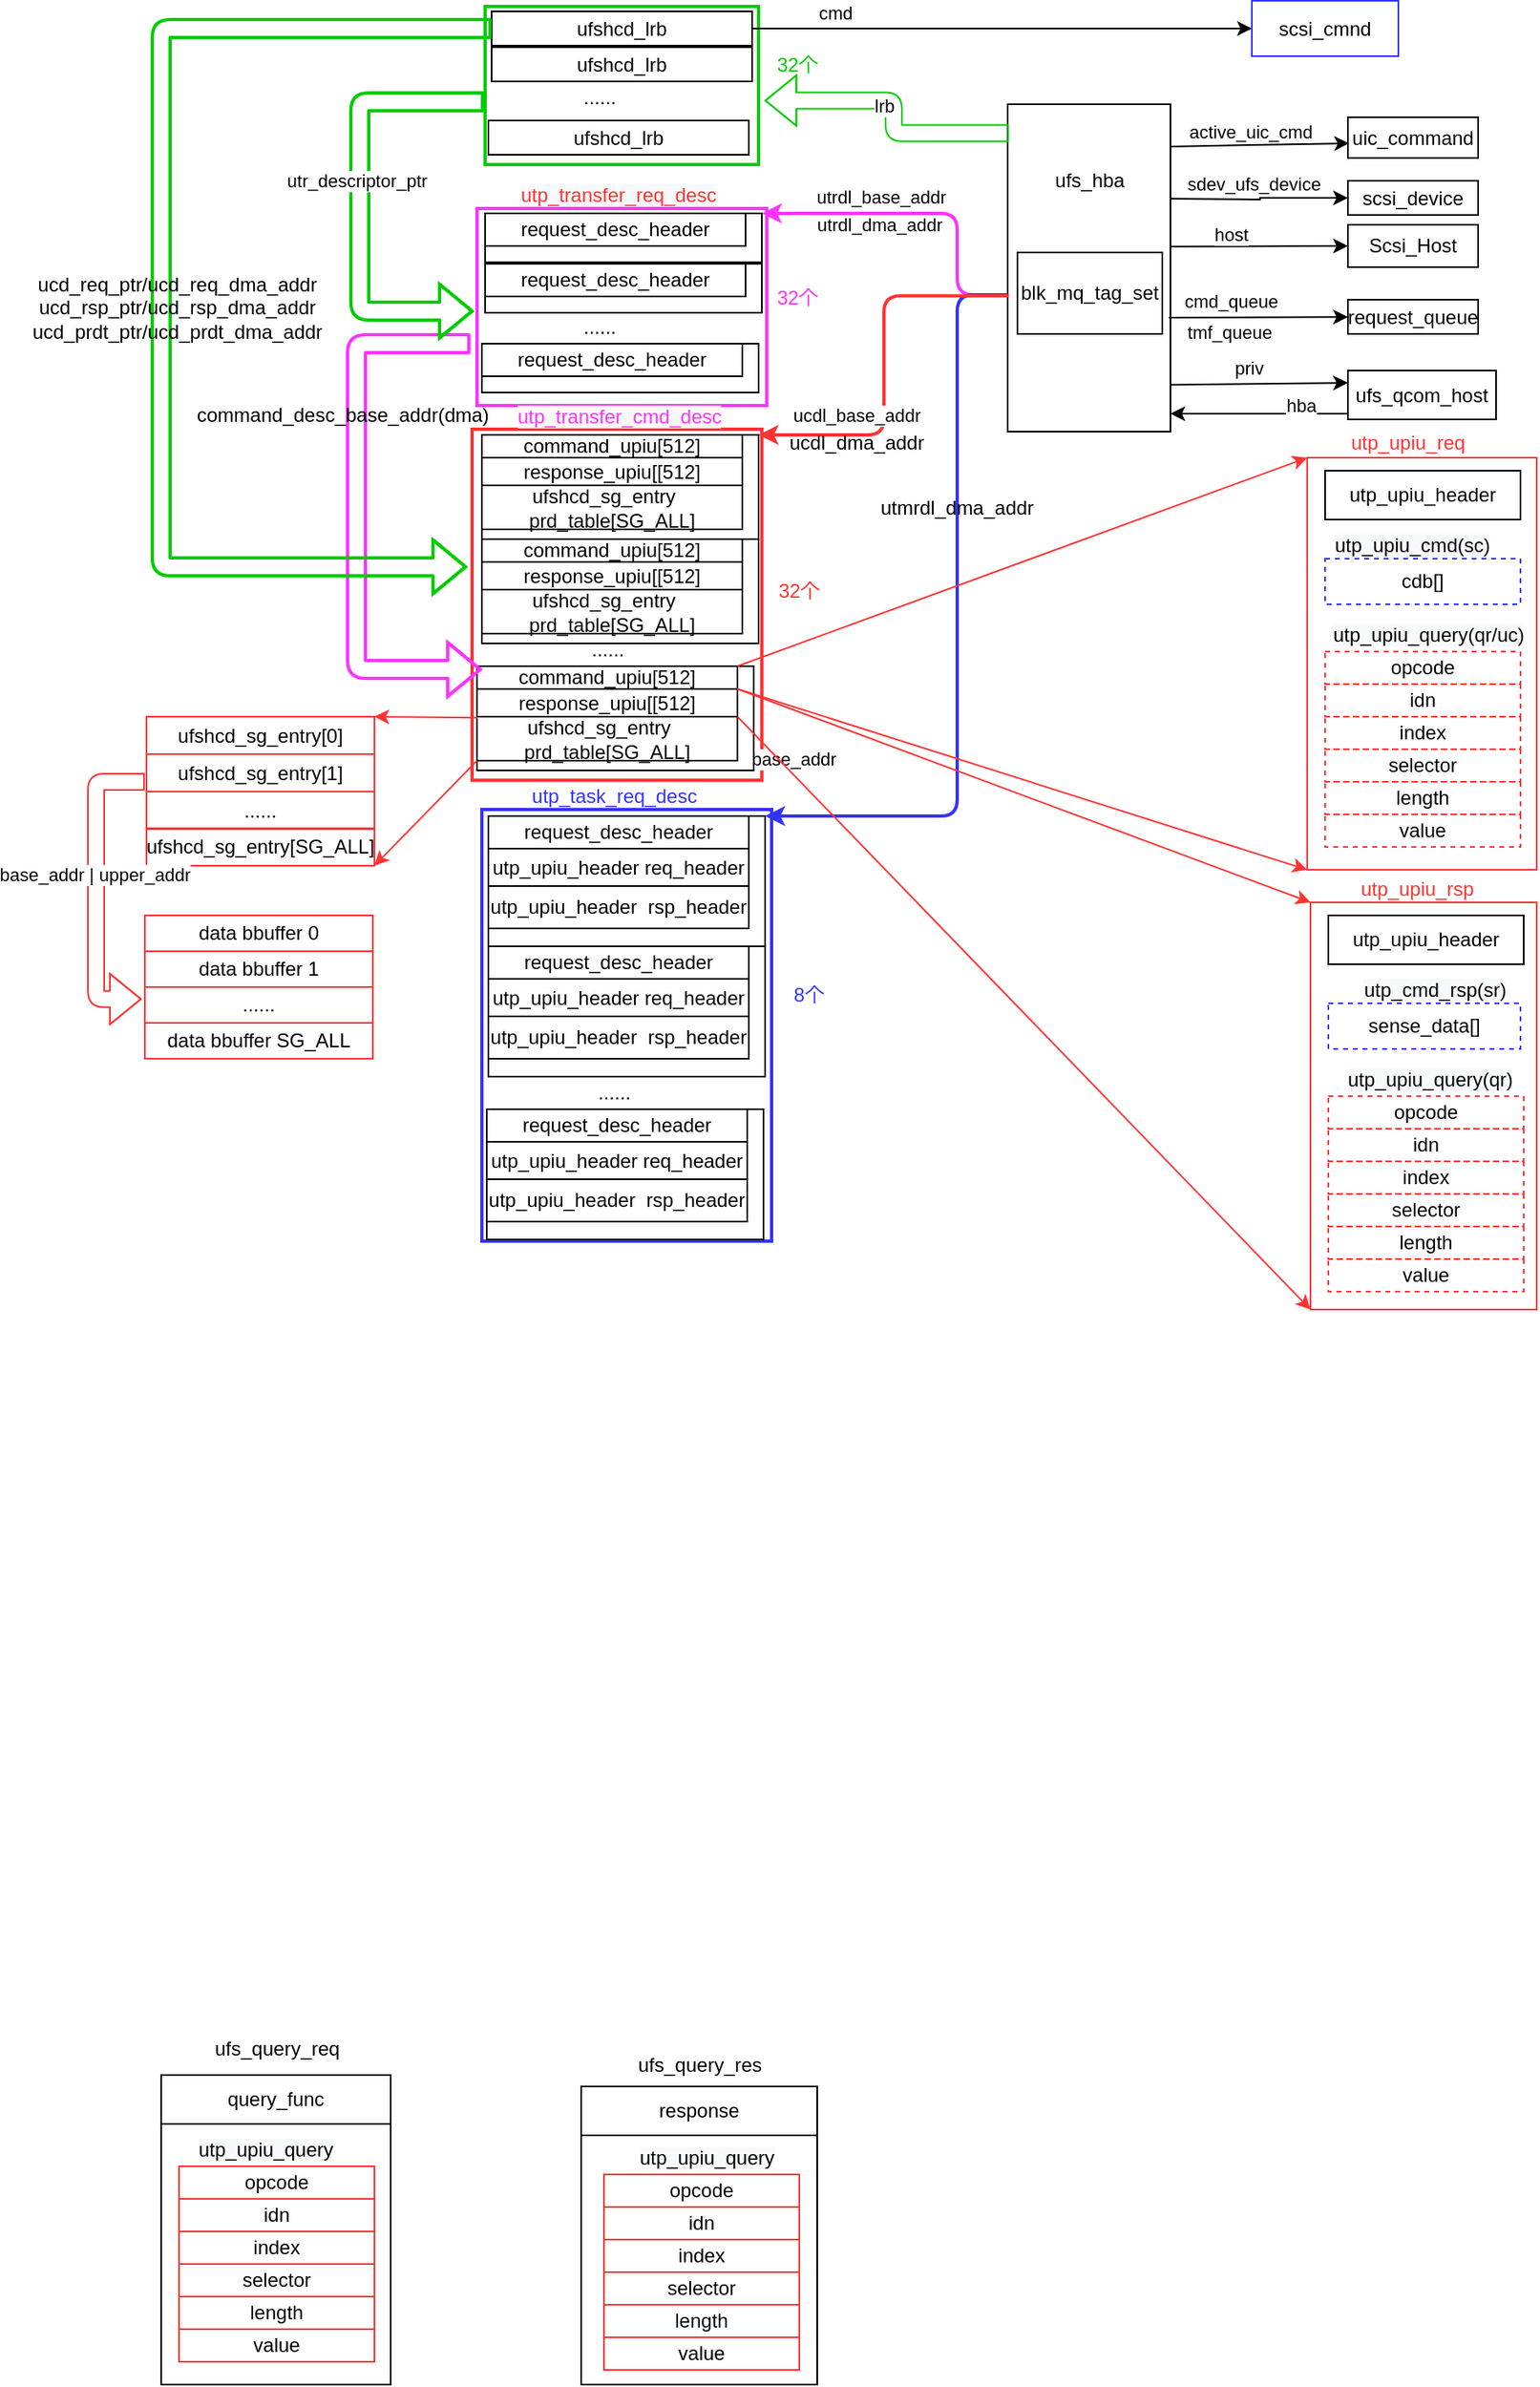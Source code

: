 <mxfile version="14.6.13" type="github">
  <diagram id="3GuXjz2IXrO3tX7AWPHp" name="Page-1">
    <mxGraphModel dx="981" dy="1695" grid="1" gridSize="10" guides="1" tooltips="1" connect="1" arrows="1" fold="1" page="1" pageScale="1" pageWidth="827" pageHeight="1169" math="0" shadow="0">
      <root>
        <mxCell id="0" />
        <mxCell id="1" parent="0" />
        <mxCell id="lNNQF_8TXbGnCq8DfVAC-144" value="" style="rounded=0;whiteSpace=wrap;html=1;strokeWidth=1;fillColor=none;strokeColor=#FF3333;" vertex="1" parent="1">
          <mxGeometry x="994" y="-363" width="141" height="253" as="geometry" />
        </mxCell>
        <mxCell id="lNNQF_8TXbGnCq8DfVAC-138" value="utp_upiu_header" style="rounded=0;whiteSpace=wrap;html=1;strokeWidth=1;fillColor=none;" vertex="1" parent="1">
          <mxGeometry x="1005" y="-355" width="120" height="30" as="geometry" />
        </mxCell>
        <mxCell id="lNNQF_8TXbGnCq8DfVAC-128" value="" style="rounded=0;whiteSpace=wrap;html=1;strokeWidth=2;strokeColor=#00CC00;" vertex="1" parent="1">
          <mxGeometry x="489" y="-640" width="168" height="97" as="geometry" />
        </mxCell>
        <mxCell id="lNNQF_8TXbGnCq8DfVAC-114" value="" style="rounded=0;whiteSpace=wrap;html=1;strokeColor=#3333FF;strokeWidth=2;" vertex="1" parent="1">
          <mxGeometry x="487" y="-147" width="178" height="265" as="geometry" />
        </mxCell>
        <mxCell id="lNNQF_8TXbGnCq8DfVAC-103" value="" style="rounded=0;whiteSpace=wrap;html=1;strokeWidth=2;strokeColor=#FF3333;" vertex="1" parent="1">
          <mxGeometry x="481" y="-380.5" width="178" height="215.5" as="geometry" />
        </mxCell>
        <mxCell id="lNNQF_8TXbGnCq8DfVAC-102" value="" style="rounded=0;whiteSpace=wrap;html=1;strokeWidth=2;strokeColor=#FF33FF;" vertex="1" parent="1">
          <mxGeometry x="484" y="-516" width="178" height="121" as="geometry" />
        </mxCell>
        <mxCell id="lNNQF_8TXbGnCq8DfVAC-21" style="edgeStyle=orthogonalEdgeStyle;rounded=0;orthogonalLoop=1;jettySize=auto;html=1;entryX=0;entryY=0.5;entryDx=0;entryDy=0;" edge="1" parent="1" target="lNNQF_8TXbGnCq8DfVAC-20">
          <mxGeometry relative="1" as="geometry">
            <mxPoint x="910" y="-522" as="sourcePoint" />
          </mxGeometry>
        </mxCell>
        <mxCell id="lNNQF_8TXbGnCq8DfVAC-22" value="sdev_ufs_device" style="edgeLabel;html=1;align=center;verticalAlign=middle;resizable=0;points=[];" vertex="1" connectable="0" parent="lNNQF_8TXbGnCq8DfVAC-21">
          <mxGeometry x="-0.743" y="-2" relative="1" as="geometry">
            <mxPoint x="37" y="-11" as="offset" />
          </mxGeometry>
        </mxCell>
        <mxCell id="lNNQF_8TXbGnCq8DfVAC-1" value="" style="rounded=0;whiteSpace=wrap;html=1;" vertex="1" parent="1">
          <mxGeometry x="810" y="-580" width="100" height="201" as="geometry" />
        </mxCell>
        <mxCell id="lNNQF_8TXbGnCq8DfVAC-2" value="" style="rounded=0;whiteSpace=wrap;html=1;" vertex="1" parent="1">
          <mxGeometry x="489" y="-513" width="170" height="30" as="geometry" />
        </mxCell>
        <mxCell id="lNNQF_8TXbGnCq8DfVAC-3" value="" style="rounded=0;whiteSpace=wrap;html=1;" vertex="1" parent="1">
          <mxGeometry x="487" y="-377" width="170" height="64" as="geometry" />
        </mxCell>
        <mxCell id="lNNQF_8TXbGnCq8DfVAC-4" value="" style="rounded=0;whiteSpace=wrap;html=1;" vertex="1" parent="1">
          <mxGeometry x="491" y="-143" width="170" height="80" as="geometry" />
        </mxCell>
        <mxCell id="lNNQF_8TXbGnCq8DfVAC-5" value="" style="edgeStyle=elbowEdgeStyle;elbow=horizontal;endArrow=classic;html=1;exitX=0;exitY=0.5;exitDx=0;exitDy=0;entryX=1;entryY=0;entryDx=0;entryDy=0;strokeWidth=2;strokeColor=#FF33FF;" edge="1" parent="1" target="lNNQF_8TXbGnCq8DfVAC-2">
          <mxGeometry width="50" height="50" relative="1" as="geometry">
            <mxPoint x="810" y="-463" as="sourcePoint" />
            <mxPoint x="709" y="-518" as="targetPoint" />
            <Array as="points">
              <mxPoint x="779" y="-493" />
            </Array>
          </mxGeometry>
        </mxCell>
        <mxCell id="lNNQF_8TXbGnCq8DfVAC-12" value="utrdl_base_addr" style="edgeLabel;html=1;align=center;verticalAlign=middle;resizable=0;points=[];" vertex="1" connectable="0" parent="lNNQF_8TXbGnCq8DfVAC-5">
          <mxGeometry x="0.342" y="2" relative="1" as="geometry">
            <mxPoint x="7" y="-12" as="offset" />
          </mxGeometry>
        </mxCell>
        <mxCell id="lNNQF_8TXbGnCq8DfVAC-68" value="utrdl_dma_addr" style="edgeLabel;html=1;align=center;verticalAlign=middle;resizable=0;points=[];" vertex="1" connectable="0" parent="lNNQF_8TXbGnCq8DfVAC-5">
          <mxGeometry x="0.327" relative="1" as="geometry">
            <mxPoint x="4" y="7" as="offset" />
          </mxGeometry>
        </mxCell>
        <mxCell id="lNNQF_8TXbGnCq8DfVAC-9" value="" style="edgeStyle=elbowEdgeStyle;elbow=horizontal;endArrow=classic;html=1;exitX=0;exitY=0.5;exitDx=0;exitDy=0;entryX=1;entryY=0;entryDx=0;entryDy=0;strokeColor=#3333FF;strokeWidth=2;" edge="1" parent="1" target="lNNQF_8TXbGnCq8DfVAC-4">
          <mxGeometry width="50" height="50" relative="1" as="geometry">
            <mxPoint x="810" y="-463" as="sourcePoint" />
            <mxPoint x="919" y="-373" as="targetPoint" />
            <Array as="points">
              <mxPoint x="779" y="-453" />
            </Array>
          </mxGeometry>
        </mxCell>
        <mxCell id="lNNQF_8TXbGnCq8DfVAC-13" value="utmrdl_base_addr" style="edgeLabel;html=1;align=center;verticalAlign=middle;resizable=0;points=[];" vertex="1" connectable="0" parent="lNNQF_8TXbGnCq8DfVAC-9">
          <mxGeometry x="0.452" y="-3" relative="1" as="geometry">
            <mxPoint x="-116" y="-25" as="offset" />
          </mxGeometry>
        </mxCell>
        <mxCell id="lNNQF_8TXbGnCq8DfVAC-10" value="" style="edgeStyle=elbowEdgeStyle;elbow=horizontal;endArrow=classic;html=1;entryX=1;entryY=0;entryDx=0;entryDy=0;exitX=0.008;exitY=0.585;exitDx=0;exitDy=0;exitPerimeter=0;strokeWidth=2;strokeColor=#FF3333;" edge="1" parent="1" source="lNNQF_8TXbGnCq8DfVAC-1" target="lNNQF_8TXbGnCq8DfVAC-3">
          <mxGeometry width="50" height="50" relative="1" as="geometry">
            <mxPoint x="789" y="-463" as="sourcePoint" />
            <mxPoint x="819" y="-243" as="targetPoint" />
            <Array as="points" />
          </mxGeometry>
        </mxCell>
        <mxCell id="lNNQF_8TXbGnCq8DfVAC-11" value="ucdl_base_addr" style="edgeLabel;html=1;align=center;verticalAlign=middle;resizable=0;points=[];" vertex="1" connectable="0" parent="lNNQF_8TXbGnCq8DfVAC-10">
          <mxGeometry x="0.275" y="1" relative="1" as="geometry">
            <mxPoint x="-18" y="-3" as="offset" />
          </mxGeometry>
        </mxCell>
        <mxCell id="lNNQF_8TXbGnCq8DfVAC-14" value="Scsi_Host" style="rounded=0;whiteSpace=wrap;html=1;" vertex="1" parent="1">
          <mxGeometry x="1019" y="-506" width="80" height="26" as="geometry" />
        </mxCell>
        <mxCell id="lNNQF_8TXbGnCq8DfVAC-15" value="" style="endArrow=classic;html=1;entryX=0;entryY=0.5;entryDx=0;entryDy=0;exitX=1.002;exitY=0.435;exitDx=0;exitDy=0;exitPerimeter=0;" edge="1" parent="1" source="lNNQF_8TXbGnCq8DfVAC-1" target="lNNQF_8TXbGnCq8DfVAC-14">
          <mxGeometry width="50" height="50" relative="1" as="geometry">
            <mxPoint x="913" y="-493" as="sourcePoint" />
            <mxPoint x="979" y="-401" as="targetPoint" />
          </mxGeometry>
        </mxCell>
        <mxCell id="lNNQF_8TXbGnCq8DfVAC-16" value="host" style="edgeLabel;html=1;align=center;verticalAlign=middle;resizable=0;points=[];" vertex="1" connectable="0" parent="lNNQF_8TXbGnCq8DfVAC-15">
          <mxGeometry x="-0.536" y="2" relative="1" as="geometry">
            <mxPoint x="12" y="-6" as="offset" />
          </mxGeometry>
        </mxCell>
        <mxCell id="lNNQF_8TXbGnCq8DfVAC-17" value="request_queue" style="rounded=0;whiteSpace=wrap;html=1;" vertex="1" parent="1">
          <mxGeometry x="1019" y="-460" width="80" height="21" as="geometry" />
        </mxCell>
        <mxCell id="lNNQF_8TXbGnCq8DfVAC-18" value="" style="endArrow=classic;html=1;" edge="1" parent="1" target="lNNQF_8TXbGnCq8DfVAC-17">
          <mxGeometry width="50" height="50" relative="1" as="geometry">
            <mxPoint x="909" y="-449" as="sourcePoint" />
            <mxPoint x="999" y="-465" as="targetPoint" />
          </mxGeometry>
        </mxCell>
        <mxCell id="lNNQF_8TXbGnCq8DfVAC-19" value="cmd_queue" style="edgeLabel;html=1;align=center;verticalAlign=middle;resizable=0;points=[];" vertex="1" connectable="0" parent="lNNQF_8TXbGnCq8DfVAC-18">
          <mxGeometry x="-0.408" y="1" relative="1" as="geometry">
            <mxPoint x="5" y="-9" as="offset" />
          </mxGeometry>
        </mxCell>
        <mxCell id="lNNQF_8TXbGnCq8DfVAC-26" value="tmf_queue" style="edgeLabel;html=1;align=center;verticalAlign=middle;resizable=0;points=[];" vertex="1" connectable="0" parent="lNNQF_8TXbGnCq8DfVAC-18">
          <mxGeometry x="0.213" y="2" relative="1" as="geometry">
            <mxPoint x="-30" y="11" as="offset" />
          </mxGeometry>
        </mxCell>
        <mxCell id="lNNQF_8TXbGnCq8DfVAC-20" value="scsi_device" style="rounded=0;whiteSpace=wrap;html=1;" vertex="1" parent="1">
          <mxGeometry x="1019" y="-533" width="80" height="21" as="geometry" />
        </mxCell>
        <mxCell id="lNNQF_8TXbGnCq8DfVAC-23" value="ufshcd_lrb" style="rounded=0;whiteSpace=wrap;html=1;" vertex="1" parent="1">
          <mxGeometry x="491" y="-570" width="160" height="21" as="geometry" />
        </mxCell>
        <mxCell id="lNNQF_8TXbGnCq8DfVAC-27" value="ufs_hba" style="text;html=1;strokeColor=none;fillColor=none;align=center;verticalAlign=middle;whiteSpace=wrap;rounded=0;" vertex="1" parent="1">
          <mxGeometry x="830.5" y="-543" width="59" height="20" as="geometry" />
        </mxCell>
        <mxCell id="lNNQF_8TXbGnCq8DfVAC-28" value="blk_mq_tag_set" style="rounded=0;whiteSpace=wrap;html=1;" vertex="1" parent="1">
          <mxGeometry x="816" y="-489" width="89" height="50" as="geometry" />
        </mxCell>
        <mxCell id="lNNQF_8TXbGnCq8DfVAC-30" value="uic_command" style="rounded=0;whiteSpace=wrap;html=1;" vertex="1" parent="1">
          <mxGeometry x="1019" y="-572" width="80" height="25" as="geometry" />
        </mxCell>
        <mxCell id="lNNQF_8TXbGnCq8DfVAC-31" value="" style="endArrow=classic;html=1;entryX=0.009;entryY=0.638;entryDx=0;entryDy=0;entryPerimeter=0;exitX=0.997;exitY=0.114;exitDx=0;exitDy=0;exitPerimeter=0;" edge="1" parent="1" target="lNNQF_8TXbGnCq8DfVAC-30">
          <mxGeometry width="50" height="50" relative="1" as="geometry">
            <mxPoint x="909.7" y="-554.04" as="sourcePoint" />
            <mxPoint x="869" y="-352" as="targetPoint" />
          </mxGeometry>
        </mxCell>
        <mxCell id="lNNQF_8TXbGnCq8DfVAC-34" value="active_uic_cmd" style="edgeLabel;html=1;align=center;verticalAlign=middle;resizable=0;points=[];" vertex="1" connectable="0" parent="lNNQF_8TXbGnCq8DfVAC-31">
          <mxGeometry x="-0.591" relative="1" as="geometry">
            <mxPoint x="27" y="-9" as="offset" />
          </mxGeometry>
        </mxCell>
        <mxCell id="lNNQF_8TXbGnCq8DfVAC-52" value="ufs_qcom_host" style="rounded=0;whiteSpace=wrap;html=1;" vertex="1" parent="1">
          <mxGeometry x="1019" y="-416.5" width="91" height="30" as="geometry" />
        </mxCell>
        <mxCell id="lNNQF_8TXbGnCq8DfVAC-53" value="" style="endArrow=classic;html=1;exitX=1;exitY=0.857;exitDx=0;exitDy=0;exitPerimeter=0;entryX=0;entryY=0.25;entryDx=0;entryDy=0;" edge="1" parent="1" source="lNNQF_8TXbGnCq8DfVAC-1" target="lNNQF_8TXbGnCq8DfVAC-52">
          <mxGeometry width="50" height="50" relative="1" as="geometry">
            <mxPoint x="882" y="-379" as="sourcePoint" />
            <mxPoint x="781" y="-343" as="targetPoint" />
          </mxGeometry>
        </mxCell>
        <mxCell id="lNNQF_8TXbGnCq8DfVAC-54" value="priv" style="edgeLabel;html=1;align=center;verticalAlign=middle;resizable=0;points=[];" vertex="1" connectable="0" parent="lNNQF_8TXbGnCq8DfVAC-53">
          <mxGeometry x="-0.304" y="2" relative="1" as="geometry">
            <mxPoint x="10" y="-8" as="offset" />
          </mxGeometry>
        </mxCell>
        <mxCell id="lNNQF_8TXbGnCq8DfVAC-55" value="" style="endArrow=classic;html=1;entryX=1;entryY=1;entryDx=0;entryDy=0;" edge="1" parent="1">
          <mxGeometry width="50" height="50" relative="1" as="geometry">
            <mxPoint x="1019" y="-390" as="sourcePoint" />
            <mxPoint x="910" y="-390" as="targetPoint" />
          </mxGeometry>
        </mxCell>
        <mxCell id="lNNQF_8TXbGnCq8DfVAC-56" value="hba" style="edgeLabel;html=1;align=center;verticalAlign=middle;resizable=0;points=[];" vertex="1" connectable="0" parent="lNNQF_8TXbGnCq8DfVAC-55">
          <mxGeometry x="-0.636" relative="1" as="geometry">
            <mxPoint x="-9" y="-5" as="offset" />
          </mxGeometry>
        </mxCell>
        <mxCell id="lNNQF_8TXbGnCq8DfVAC-57" value="&lt;font color=&quot;#3333ff&quot;&gt;utp_task_req_desc&lt;/font&gt;" style="text;html=1;strokeColor=none;fillColor=none;align=center;verticalAlign=middle;whiteSpace=wrap;rounded=0;" vertex="1" parent="1">
          <mxGeometry x="526.5" y="-165" width="83" height="20" as="geometry" />
        </mxCell>
        <mxCell id="lNNQF_8TXbGnCq8DfVAC-58" value="&lt;span style=&quot;font-family: &amp;#34;helvetica&amp;#34; ; font-size: 12px ; font-style: normal ; font-weight: 400 ; letter-spacing: normal ; text-align: center ; text-indent: 0px ; text-transform: none ; word-spacing: 0px ; background-color: rgb(248 , 249 , 250) ; display: inline ; float: none&quot;&gt;&lt;font color=&quot;#ff33ff&quot;&gt;utp_transfer_cmd_desc&lt;/font&gt;&lt;/span&gt;" style="text;whiteSpace=wrap;html=1;" vertex="1" parent="1">
          <mxGeometry x="507" y="-402" width="130" height="20" as="geometry" />
        </mxCell>
        <mxCell id="lNNQF_8TXbGnCq8DfVAC-59" value="&lt;span style=&quot;font-family: &amp;#34;helvetica&amp;#34; ; font-size: 12px ; font-style: normal ; font-weight: 400 ; letter-spacing: normal ; text-align: center ; text-indent: 0px ; text-transform: none ; word-spacing: 0px ; background-color: rgb(248 , 249 , 250) ; display: inline ; float: none&quot;&gt;&lt;font color=&quot;#ff3333&quot;&gt;utp_transfer_req_desc&lt;/font&gt;&lt;/span&gt;" style="text;whiteSpace=wrap;html=1;" vertex="1" parent="1">
          <mxGeometry x="509" y="-538" width="120" height="20" as="geometry" />
        </mxCell>
        <mxCell id="lNNQF_8TXbGnCq8DfVAC-60" value="command_upiu[512]" style="rounded=0;whiteSpace=wrap;html=1;" vertex="1" parent="1">
          <mxGeometry x="487" y="-377" width="160" height="14" as="geometry" />
        </mxCell>
        <mxCell id="lNNQF_8TXbGnCq8DfVAC-61" value="response_upiu[[512]" style="rounded=0;whiteSpace=wrap;html=1;" vertex="1" parent="1">
          <mxGeometry x="487" y="-363" width="160" height="17" as="geometry" />
        </mxCell>
        <mxCell id="lNNQF_8TXbGnCq8DfVAC-62" value="ufshcd_sg_entry&amp;nbsp; &amp;nbsp; prd_table[SG_ALL]" style="rounded=0;whiteSpace=wrap;html=1;" vertex="1" parent="1">
          <mxGeometry x="487" y="-346" width="160" height="27" as="geometry" />
        </mxCell>
        <mxCell id="lNNQF_8TXbGnCq8DfVAC-64" value="request_desc_header" style="rounded=0;whiteSpace=wrap;html=1;" vertex="1" parent="1">
          <mxGeometry x="489" y="-513" width="160" height="20" as="geometry" />
        </mxCell>
        <mxCell id="lNNQF_8TXbGnCq8DfVAC-65" value="request_desc_header" style="rounded=0;whiteSpace=wrap;html=1;" vertex="1" parent="1">
          <mxGeometry x="491" y="-143" width="160" height="20" as="geometry" />
        </mxCell>
        <mxCell id="lNNQF_8TXbGnCq8DfVAC-66" value="utp_upiu_header req_header" style="rounded=0;whiteSpace=wrap;html=1;" vertex="1" parent="1">
          <mxGeometry x="491" y="-123" width="160" height="23" as="geometry" />
        </mxCell>
        <mxCell id="lNNQF_8TXbGnCq8DfVAC-67" value="utp_upiu_header&amp;nbsp; rsp_header" style="rounded=0;whiteSpace=wrap;html=1;" vertex="1" parent="1">
          <mxGeometry x="491" y="-100" width="160" height="26" as="geometry" />
        </mxCell>
        <mxCell id="lNNQF_8TXbGnCq8DfVAC-70" value="utmrdl_dma_addr" style="text;whiteSpace=wrap;html=1;" vertex="1" parent="1">
          <mxGeometry x="730" y="-346" width="94" height="20" as="geometry" />
        </mxCell>
        <mxCell id="lNNQF_8TXbGnCq8DfVAC-73" value="ucdl_dma_addr" style="text;whiteSpace=wrap;html=1;" vertex="1" parent="1">
          <mxGeometry x="674" y="-386.5" width="84" height="16.5" as="geometry" />
        </mxCell>
        <mxCell id="lNNQF_8TXbGnCq8DfVAC-77" value="" style="rounded=0;whiteSpace=wrap;html=1;" vertex="1" parent="1">
          <mxGeometry x="489" y="-482" width="170" height="30" as="geometry" />
        </mxCell>
        <mxCell id="lNNQF_8TXbGnCq8DfVAC-78" value="request_desc_header" style="rounded=0;whiteSpace=wrap;html=1;" vertex="1" parent="1">
          <mxGeometry x="489" y="-482" width="160" height="20" as="geometry" />
        </mxCell>
        <mxCell id="lNNQF_8TXbGnCq8DfVAC-81" value="......" style="text;html=1;align=center;verticalAlign=middle;resizable=0;points=[];autosize=1;strokeColor=none;" vertex="1" parent="1">
          <mxGeometry x="539" y="-453" width="40" height="20" as="geometry" />
        </mxCell>
        <mxCell id="lNNQF_8TXbGnCq8DfVAC-84" value="" style="rounded=0;whiteSpace=wrap;html=1;" vertex="1" parent="1">
          <mxGeometry x="487" y="-433" width="170" height="30" as="geometry" />
        </mxCell>
        <mxCell id="lNNQF_8TXbGnCq8DfVAC-85" value="request_desc_header" style="rounded=0;whiteSpace=wrap;html=1;" vertex="1" parent="1">
          <mxGeometry x="487" y="-433" width="160" height="20" as="geometry" />
        </mxCell>
        <mxCell id="lNNQF_8TXbGnCq8DfVAC-87" value="" style="rounded=0;whiteSpace=wrap;html=1;" vertex="1" parent="1">
          <mxGeometry x="487" y="-313" width="170" height="64" as="geometry" />
        </mxCell>
        <mxCell id="lNNQF_8TXbGnCq8DfVAC-88" value="command_upiu[512]" style="rounded=0;whiteSpace=wrap;html=1;" vertex="1" parent="1">
          <mxGeometry x="487" y="-313" width="160" height="14" as="geometry" />
        </mxCell>
        <mxCell id="lNNQF_8TXbGnCq8DfVAC-89" value="response_upiu[[512]" style="rounded=0;whiteSpace=wrap;html=1;" vertex="1" parent="1">
          <mxGeometry x="487" y="-299" width="160" height="17" as="geometry" />
        </mxCell>
        <mxCell id="lNNQF_8TXbGnCq8DfVAC-90" value="ufshcd_sg_entry&amp;nbsp; &amp;nbsp; prd_table[SG_ALL]" style="rounded=0;whiteSpace=wrap;html=1;" vertex="1" parent="1">
          <mxGeometry x="487" y="-282" width="160" height="27" as="geometry" />
        </mxCell>
        <mxCell id="lNNQF_8TXbGnCq8DfVAC-91" value="......" style="text;html=1;align=center;verticalAlign=middle;resizable=0;points=[];autosize=1;strokeColor=none;" vertex="1" parent="1">
          <mxGeometry x="544" y="-255" width="40" height="20" as="geometry" />
        </mxCell>
        <mxCell id="lNNQF_8TXbGnCq8DfVAC-92" value="" style="rounded=0;whiteSpace=wrap;html=1;" vertex="1" parent="1">
          <mxGeometry x="484" y="-235" width="170" height="64" as="geometry" />
        </mxCell>
        <mxCell id="lNNQF_8TXbGnCq8DfVAC-93" value="command_upiu[512]" style="rounded=0;whiteSpace=wrap;html=1;" vertex="1" parent="1">
          <mxGeometry x="484" y="-235" width="160" height="14" as="geometry" />
        </mxCell>
        <mxCell id="lNNQF_8TXbGnCq8DfVAC-94" value="response_upiu[[512]" style="rounded=0;whiteSpace=wrap;html=1;" vertex="1" parent="1">
          <mxGeometry x="484" y="-221" width="160" height="17" as="geometry" />
        </mxCell>
        <mxCell id="lNNQF_8TXbGnCq8DfVAC-95" value="ufshcd_sg_entry&amp;nbsp; &amp;nbsp; prd_table[SG_ALL]" style="rounded=0;whiteSpace=wrap;html=1;" vertex="1" parent="1">
          <mxGeometry x="484" y="-204" width="160" height="27" as="geometry" />
        </mxCell>
        <mxCell id="lNNQF_8TXbGnCq8DfVAC-100" value="" style="edgeStyle=elbowEdgeStyle;elbow=horizontal;endArrow=classic;html=1;entryX=0.019;entryY=0.143;entryDx=0;entryDy=0;entryPerimeter=0;strokeColor=#FF33FF;strokeWidth=2;shape=flexArrow;" edge="1" parent="1" target="lNNQF_8TXbGnCq8DfVAC-93">
          <mxGeometry width="50" height="50" relative="1" as="geometry">
            <mxPoint x="480" y="-433" as="sourcePoint" />
            <mxPoint x="418.92" y="-285" as="targetPoint" />
            <Array as="points">
              <mxPoint x="410" y="-330" />
            </Array>
          </mxGeometry>
        </mxCell>
        <mxCell id="lNNQF_8TXbGnCq8DfVAC-104" value="command_desc_base_addr(dma)" style="text;whiteSpace=wrap;html=1;" vertex="1" parent="1">
          <mxGeometry x="310" y="-403" width="170" height="30" as="geometry" />
        </mxCell>
        <mxCell id="lNNQF_8TXbGnCq8DfVAC-105" value="" style="rounded=0;whiteSpace=wrap;html=1;" vertex="1" parent="1">
          <mxGeometry x="491" y="-63" width="170" height="80" as="geometry" />
        </mxCell>
        <mxCell id="lNNQF_8TXbGnCq8DfVAC-106" value="request_desc_header" style="rounded=0;whiteSpace=wrap;html=1;" vertex="1" parent="1">
          <mxGeometry x="491" y="-63" width="160" height="20" as="geometry" />
        </mxCell>
        <mxCell id="lNNQF_8TXbGnCq8DfVAC-107" value="utp_upiu_header req_header" style="rounded=0;whiteSpace=wrap;html=1;" vertex="1" parent="1">
          <mxGeometry x="491" y="-43" width="160" height="23" as="geometry" />
        </mxCell>
        <mxCell id="lNNQF_8TXbGnCq8DfVAC-108" value="utp_upiu_header&amp;nbsp; rsp_header" style="rounded=0;whiteSpace=wrap;html=1;" vertex="1" parent="1">
          <mxGeometry x="491" y="-20" width="160" height="26" as="geometry" />
        </mxCell>
        <mxCell id="lNNQF_8TXbGnCq8DfVAC-109" value="" style="rounded=0;whiteSpace=wrap;html=1;" vertex="1" parent="1">
          <mxGeometry x="490" y="37" width="170" height="80" as="geometry" />
        </mxCell>
        <mxCell id="lNNQF_8TXbGnCq8DfVAC-110" value="request_desc_header" style="rounded=0;whiteSpace=wrap;html=1;" vertex="1" parent="1">
          <mxGeometry x="490" y="37" width="160" height="20" as="geometry" />
        </mxCell>
        <mxCell id="lNNQF_8TXbGnCq8DfVAC-111" value="utp_upiu_header req_header" style="rounded=0;whiteSpace=wrap;html=1;" vertex="1" parent="1">
          <mxGeometry x="490" y="57" width="160" height="23" as="geometry" />
        </mxCell>
        <mxCell id="lNNQF_8TXbGnCq8DfVAC-112" value="utp_upiu_header&amp;nbsp; rsp_header" style="rounded=0;whiteSpace=wrap;html=1;" vertex="1" parent="1">
          <mxGeometry x="490" y="80" width="160" height="26" as="geometry" />
        </mxCell>
        <mxCell id="lNNQF_8TXbGnCq8DfVAC-113" value="......" style="text;html=1;align=center;verticalAlign=middle;resizable=0;points=[];autosize=1;strokeColor=none;" vertex="1" parent="1">
          <mxGeometry x="548" y="17" width="40" height="20" as="geometry" />
        </mxCell>
        <mxCell id="lNNQF_8TXbGnCq8DfVAC-115" value="&lt;font color=&quot;#ff33ff&quot;&gt;32个&lt;/font&gt;" style="text;html=1;strokeColor=none;fillColor=none;align=center;verticalAlign=middle;whiteSpace=wrap;rounded=0;" vertex="1" parent="1">
          <mxGeometry x="661" y="-471" width="40" height="20" as="geometry" />
        </mxCell>
        <mxCell id="lNNQF_8TXbGnCq8DfVAC-116" value="&lt;font color=&quot;#ff3333&quot;&gt;32个&lt;/font&gt;" style="text;html=1;strokeColor=none;fillColor=none;align=center;verticalAlign=middle;whiteSpace=wrap;rounded=0;" vertex="1" parent="1">
          <mxGeometry x="662" y="-291" width="40" height="20" as="geometry" />
        </mxCell>
        <mxCell id="lNNQF_8TXbGnCq8DfVAC-117" value="&lt;font color=&quot;#3333ff&quot;&gt;8个&lt;/font&gt;" style="text;html=1;strokeColor=none;fillColor=none;align=center;verticalAlign=middle;whiteSpace=wrap;rounded=0;" vertex="1" parent="1">
          <mxGeometry x="668" y="-43" width="40" height="20" as="geometry" />
        </mxCell>
        <mxCell id="lNNQF_8TXbGnCq8DfVAC-118" value="" style="edgeStyle=elbowEdgeStyle;elbow=horizontal;endArrow=classic;html=1;exitX=-0.004;exitY=0.603;exitDx=0;exitDy=0;strokeWidth=2;exitPerimeter=0;shape=flexArrow;strokeColor=#00CC00;" edge="1" parent="1" source="lNNQF_8TXbGnCq8DfVAC-128">
          <mxGeometry width="50" height="50" relative="1" as="geometry">
            <mxPoint x="408.5" y="-601" as="sourcePoint" />
            <mxPoint x="482" y="-453" as="targetPoint" />
            <Array as="points">
              <mxPoint x="412" y="-503" />
            </Array>
          </mxGeometry>
        </mxCell>
        <mxCell id="lNNQF_8TXbGnCq8DfVAC-119" value="utr_descriptor_ptr" style="edgeLabel;html=1;align=center;verticalAlign=middle;resizable=0;points=[];" vertex="1" connectable="0" parent="lNNQF_8TXbGnCq8DfVAC-118">
          <mxGeometry x="-0.093" y="-2" relative="1" as="geometry">
            <mxPoint as="offset" />
          </mxGeometry>
        </mxCell>
        <mxCell id="lNNQF_8TXbGnCq8DfVAC-199" style="edgeStyle=orthogonalEdgeStyle;rounded=0;orthogonalLoop=1;jettySize=auto;html=1;entryX=0;entryY=0.5;entryDx=0;entryDy=0;strokeColor=#000000;strokeWidth=1;" edge="1" parent="1" source="lNNQF_8TXbGnCq8DfVAC-125" target="lNNQF_8TXbGnCq8DfVAC-198">
          <mxGeometry relative="1" as="geometry" />
        </mxCell>
        <mxCell id="lNNQF_8TXbGnCq8DfVAC-200" value="cmd" style="edgeLabel;html=1;align=center;verticalAlign=middle;resizable=0;points=[];" vertex="1" connectable="0" parent="lNNQF_8TXbGnCq8DfVAC-199">
          <mxGeometry x="-0.708" relative="1" as="geometry">
            <mxPoint x="6" y="-10" as="offset" />
          </mxGeometry>
        </mxCell>
        <mxCell id="lNNQF_8TXbGnCq8DfVAC-125" value="ufshcd_lrb" style="rounded=0;whiteSpace=wrap;html=1;" vertex="1" parent="1">
          <mxGeometry x="493" y="-637" width="160" height="21" as="geometry" />
        </mxCell>
        <mxCell id="lNNQF_8TXbGnCq8DfVAC-126" value="ufshcd_lrb" style="rounded=0;whiteSpace=wrap;html=1;" vertex="1" parent="1">
          <mxGeometry x="493" y="-615" width="160" height="21" as="geometry" />
        </mxCell>
        <mxCell id="lNNQF_8TXbGnCq8DfVAC-127" value="......" style="text;html=1;align=center;verticalAlign=middle;resizable=0;points=[];autosize=1;strokeColor=none;" vertex="1" parent="1">
          <mxGeometry x="539" y="-594.5" width="40" height="20" as="geometry" />
        </mxCell>
        <mxCell id="lNNQF_8TXbGnCq8DfVAC-129" value="" style="edgeStyle=elbowEdgeStyle;elbow=horizontal;endArrow=classic;html=1;exitX=0;exitY=0.5;exitDx=0;exitDy=0;strokeColor=#00CC00;strokeWidth=2;entryX=-0.017;entryY=0.392;entryDx=0;entryDy=0;entryPerimeter=0;shape=flexArrow;" edge="1" parent="1" source="lNNQF_8TXbGnCq8DfVAC-125" target="lNNQF_8TXbGnCq8DfVAC-103">
          <mxGeometry width="50" height="50" relative="1" as="geometry">
            <mxPoint x="327" y="-576.25" as="sourcePoint" />
            <mxPoint x="310" y="-469.75" as="targetPoint" />
            <Array as="points">
              <mxPoint x="290" y="-460" />
            </Array>
          </mxGeometry>
        </mxCell>
        <mxCell id="lNNQF_8TXbGnCq8DfVAC-133" value="ucd_req_ptr/ucd_req_dma_addr&lt;br&gt;ucd_rsp_ptr/ucd_rsp_dma_addr&lt;br&gt;ucd_prdt_ptr/ucd_prdt_dma_addr" style="text;html=1;strokeColor=none;fillColor=none;align=center;verticalAlign=middle;whiteSpace=wrap;rounded=0;" vertex="1" parent="1">
          <mxGeometry x="210" y="-480" width="180" height="49" as="geometry" />
        </mxCell>
        <mxCell id="lNNQF_8TXbGnCq8DfVAC-136" value="&lt;font color=&quot;#00cc00&quot;&gt;32个&lt;/font&gt;" style="text;html=1;strokeColor=none;fillColor=none;align=center;verticalAlign=middle;whiteSpace=wrap;rounded=0;" vertex="1" parent="1">
          <mxGeometry x="661" y="-614.5" width="40" height="20" as="geometry" />
        </mxCell>
        <mxCell id="lNNQF_8TXbGnCq8DfVAC-139" value="&lt;font color=&quot;#ff3333&quot;&gt;utp_upiu_req&lt;/font&gt;" style="text;whiteSpace=wrap;html=1;" vertex="1" parent="1">
          <mxGeometry x="1019" y="-386.5" width="100" height="30" as="geometry" />
        </mxCell>
        <mxCell id="lNNQF_8TXbGnCq8DfVAC-140" value="cdb[]" style="rounded=0;whiteSpace=wrap;html=1;strokeWidth=1;fillColor=none;dashed=1;strokeColor=#3333FF;" vertex="1" parent="1">
          <mxGeometry x="1005" y="-301" width="120" height="28" as="geometry" />
        </mxCell>
        <mxCell id="lNNQF_8TXbGnCq8DfVAC-141" value="opcode" style="rounded=0;whiteSpace=wrap;html=1;strokeWidth=1;fillColor=none;dashed=1;strokeColor=#FF3333;" vertex="1" parent="1">
          <mxGeometry x="1005" y="-244" width="120" height="20" as="geometry" />
        </mxCell>
        <mxCell id="lNNQF_8TXbGnCq8DfVAC-145" value="&lt;span style=&quot;color: rgb(0 , 0 , 0) ; font-family: &amp;#34;helvetica&amp;#34; ; font-size: 12px ; font-style: normal ; font-weight: 400 ; letter-spacing: normal ; text-align: center ; text-indent: 0px ; text-transform: none ; word-spacing: 0px ; background-color: rgb(248 , 249 , 250) ; display: inline ; float: none&quot;&gt;utp_upiu_cmd(sc)&lt;/span&gt;" style="text;whiteSpace=wrap;html=1;" vertex="1" parent="1">
          <mxGeometry x="1009" y="-323" width="100" height="20" as="geometry" />
        </mxCell>
        <mxCell id="lNNQF_8TXbGnCq8DfVAC-146" value="&lt;span style=&quot;color: rgb(0 , 0 , 0) ; font-family: &amp;#34;helvetica&amp;#34; ; font-size: 12px ; font-style: normal ; font-weight: 400 ; letter-spacing: normal ; text-align: center ; text-indent: 0px ; text-transform: none ; word-spacing: 0px ; background-color: rgb(248 , 249 , 250) ; display: inline ; float: none&quot;&gt;utp_upiu_query(qr/uc)&lt;/span&gt;" style="text;whiteSpace=wrap;html=1;dashed=1;" vertex="1" parent="1">
          <mxGeometry x="1008" y="-268" width="100" height="30" as="geometry" />
        </mxCell>
        <mxCell id="lNNQF_8TXbGnCq8DfVAC-147" value="idn" style="rounded=0;whiteSpace=wrap;html=1;strokeWidth=1;fillColor=none;dashed=1;strokeColor=#FF3333;" vertex="1" parent="1">
          <mxGeometry x="1005" y="-224" width="120" height="20" as="geometry" />
        </mxCell>
        <mxCell id="lNNQF_8TXbGnCq8DfVAC-148" value="index" style="rounded=0;whiteSpace=wrap;html=1;strokeWidth=1;fillColor=none;dashed=1;strokeColor=#FF3333;" vertex="1" parent="1">
          <mxGeometry x="1005" y="-204" width="120" height="20" as="geometry" />
        </mxCell>
        <mxCell id="lNNQF_8TXbGnCq8DfVAC-149" value="selector" style="rounded=0;whiteSpace=wrap;html=1;strokeWidth=1;fillColor=none;dashed=1;strokeColor=#FF3333;" vertex="1" parent="1">
          <mxGeometry x="1005" y="-184" width="120" height="20" as="geometry" />
        </mxCell>
        <mxCell id="lNNQF_8TXbGnCq8DfVAC-150" value="length" style="rounded=0;whiteSpace=wrap;html=1;strokeWidth=1;fillColor=none;dashed=1;strokeColor=#FF3333;" vertex="1" parent="1">
          <mxGeometry x="1005" y="-164" width="120" height="20" as="geometry" />
        </mxCell>
        <mxCell id="lNNQF_8TXbGnCq8DfVAC-151" value="value" style="rounded=0;whiteSpace=wrap;html=1;strokeWidth=1;fillColor=none;dashed=1;strokeColor=#FF3333;" vertex="1" parent="1">
          <mxGeometry x="1005" y="-144" width="120" height="20" as="geometry" />
        </mxCell>
        <mxCell id="lNNQF_8TXbGnCq8DfVAC-152" value="" style="rounded=0;whiteSpace=wrap;html=1;strokeWidth=1;fillColor=none;strokeColor=#FF3333;" vertex="1" parent="1">
          <mxGeometry x="996" y="-90" width="139" height="250" as="geometry" />
        </mxCell>
        <mxCell id="lNNQF_8TXbGnCq8DfVAC-153" value="utp_upiu_header" style="rounded=0;whiteSpace=wrap;html=1;strokeWidth=1;fillColor=none;" vertex="1" parent="1">
          <mxGeometry x="1007" y="-82" width="120" height="30" as="geometry" />
        </mxCell>
        <mxCell id="lNNQF_8TXbGnCq8DfVAC-154" value="&lt;font color=&quot;#ff3333&quot;&gt;utp_upiu_rsp&lt;/font&gt;" style="text;whiteSpace=wrap;html=1;" vertex="1" parent="1">
          <mxGeometry x="1025" y="-112" width="100" height="30" as="geometry" />
        </mxCell>
        <mxCell id="lNNQF_8TXbGnCq8DfVAC-155" value="sense_data[]" style="rounded=0;whiteSpace=wrap;html=1;strokeWidth=1;fillColor=none;dashed=1;strokeColor=#3333FF;" vertex="1" parent="1">
          <mxGeometry x="1007" y="-28" width="118" height="28" as="geometry" />
        </mxCell>
        <mxCell id="lNNQF_8TXbGnCq8DfVAC-156" value="opcode" style="rounded=0;whiteSpace=wrap;html=1;strokeWidth=1;fillColor=none;dashed=1;strokeColor=#FF3333;" vertex="1" parent="1">
          <mxGeometry x="1007" y="29" width="120" height="20" as="geometry" />
        </mxCell>
        <mxCell id="lNNQF_8TXbGnCq8DfVAC-157" value="&lt;span style=&quot;color: rgb(0 , 0 , 0) ; font-family: &amp;#34;helvetica&amp;#34; ; font-size: 12px ; font-style: normal ; font-weight: 400 ; letter-spacing: normal ; text-align: center ; text-indent: 0px ; text-transform: none ; word-spacing: 0px ; background-color: rgb(248 , 249 , 250) ; display: inline ; float: none&quot;&gt;utp_cmd_rsp(sr)&lt;/span&gt;" style="text;whiteSpace=wrap;html=1;" vertex="1" parent="1">
          <mxGeometry x="1027" y="-50" width="100" height="20" as="geometry" />
        </mxCell>
        <mxCell id="lNNQF_8TXbGnCq8DfVAC-158" value="&lt;span style=&quot;color: rgb(0 , 0 , 0) ; font-family: &amp;#34;helvetica&amp;#34; ; font-size: 12px ; font-style: normal ; font-weight: 400 ; letter-spacing: normal ; text-align: center ; text-indent: 0px ; text-transform: none ; word-spacing: 0px ; background-color: rgb(248 , 249 , 250) ; display: inline ; float: none&quot;&gt;utp_upiu_query(qr)&lt;/span&gt;" style="text;whiteSpace=wrap;html=1;dashed=1;" vertex="1" parent="1">
          <mxGeometry x="1017" y="5" width="100" height="30" as="geometry" />
        </mxCell>
        <mxCell id="lNNQF_8TXbGnCq8DfVAC-159" value="idn" style="rounded=0;whiteSpace=wrap;html=1;strokeWidth=1;fillColor=none;dashed=1;strokeColor=#FF3333;" vertex="1" parent="1">
          <mxGeometry x="1007" y="49" width="120" height="20" as="geometry" />
        </mxCell>
        <mxCell id="lNNQF_8TXbGnCq8DfVAC-160" value="index" style="rounded=0;whiteSpace=wrap;html=1;strokeWidth=1;fillColor=none;dashed=1;strokeColor=#FF3333;" vertex="1" parent="1">
          <mxGeometry x="1007" y="69" width="120" height="20" as="geometry" />
        </mxCell>
        <mxCell id="lNNQF_8TXbGnCq8DfVAC-161" value="selector" style="rounded=0;whiteSpace=wrap;html=1;strokeWidth=1;fillColor=none;dashed=1;strokeColor=#FF3333;" vertex="1" parent="1">
          <mxGeometry x="1007" y="89" width="120" height="20" as="geometry" />
        </mxCell>
        <mxCell id="lNNQF_8TXbGnCq8DfVAC-162" value="length" style="rounded=0;whiteSpace=wrap;html=1;strokeWidth=1;fillColor=none;dashed=1;strokeColor=#FF3333;" vertex="1" parent="1">
          <mxGeometry x="1007" y="109" width="120" height="20" as="geometry" />
        </mxCell>
        <mxCell id="lNNQF_8TXbGnCq8DfVAC-163" value="value" style="rounded=0;whiteSpace=wrap;html=1;strokeWidth=1;fillColor=none;dashed=1;strokeColor=#FF3333;" vertex="1" parent="1">
          <mxGeometry x="1007" y="129" width="120" height="20" as="geometry" />
        </mxCell>
        <mxCell id="lNNQF_8TXbGnCq8DfVAC-164" value="" style="rounded=0;whiteSpace=wrap;html=1;strokeColor=#000000;strokeWidth=1;fillColor=none;" vertex="1" parent="1">
          <mxGeometry x="548" y="637" width="145" height="183" as="geometry" />
        </mxCell>
        <mxCell id="lNNQF_8TXbGnCq8DfVAC-165" value="response" style="rounded=0;whiteSpace=wrap;html=1;strokeWidth=1;fillColor=none;" vertex="1" parent="1">
          <mxGeometry x="548" y="637" width="145" height="30" as="geometry" />
        </mxCell>
        <mxCell id="lNNQF_8TXbGnCq8DfVAC-166" value="ufs_query_res" style="text;whiteSpace=wrap;html=1;" vertex="1" parent="1">
          <mxGeometry x="581" y="610" width="100" height="30" as="geometry" />
        </mxCell>
        <mxCell id="lNNQF_8TXbGnCq8DfVAC-176" value="" style="rounded=0;whiteSpace=wrap;html=1;strokeColor=#000000;strokeWidth=1;fillColor=none;" vertex="1" parent="1">
          <mxGeometry x="290" y="630" width="141" height="190" as="geometry" />
        </mxCell>
        <mxCell id="lNNQF_8TXbGnCq8DfVAC-178" value="ufs_query_req" style="text;whiteSpace=wrap;html=1;" vertex="1" parent="1">
          <mxGeometry x="321" y="600" width="100" height="30" as="geometry" />
        </mxCell>
        <mxCell id="lNNQF_8TXbGnCq8DfVAC-180" value="opcode" style="rounded=0;whiteSpace=wrap;html=1;strokeWidth=1;fillColor=none;strokeColor=#FF3333;" vertex="1" parent="1">
          <mxGeometry x="301" y="686" width="120" height="20" as="geometry" />
        </mxCell>
        <mxCell id="lNNQF_8TXbGnCq8DfVAC-182" value="&lt;span style=&quot;color: rgb(0 , 0 , 0) ; font-family: &amp;#34;helvetica&amp;#34; ; font-size: 12px ; font-style: normal ; font-weight: 400 ; letter-spacing: normal ; text-align: center ; text-indent: 0px ; text-transform: none ; word-spacing: 0px ; background-color: rgb(248 , 249 , 250) ; display: inline ; float: none&quot;&gt;utp_upiu_query&lt;/span&gt;" style="text;whiteSpace=wrap;html=1;dashed=1;" vertex="1" parent="1">
          <mxGeometry x="311" y="662" width="100" height="30" as="geometry" />
        </mxCell>
        <mxCell id="lNNQF_8TXbGnCq8DfVAC-183" value="idn" style="rounded=0;whiteSpace=wrap;html=1;strokeWidth=1;fillColor=none;strokeColor=#FF3333;" vertex="1" parent="1">
          <mxGeometry x="301" y="706" width="120" height="20" as="geometry" />
        </mxCell>
        <mxCell id="lNNQF_8TXbGnCq8DfVAC-184" value="index" style="rounded=0;whiteSpace=wrap;html=1;strokeWidth=1;fillColor=none;strokeColor=#FF3333;" vertex="1" parent="1">
          <mxGeometry x="301" y="726" width="120" height="20" as="geometry" />
        </mxCell>
        <mxCell id="lNNQF_8TXbGnCq8DfVAC-185" value="selector" style="rounded=0;whiteSpace=wrap;html=1;strokeWidth=1;fillColor=none;strokeColor=#FF3333;" vertex="1" parent="1">
          <mxGeometry x="301" y="746" width="120" height="20" as="geometry" />
        </mxCell>
        <mxCell id="lNNQF_8TXbGnCq8DfVAC-186" value="length" style="rounded=0;whiteSpace=wrap;html=1;strokeWidth=1;fillColor=none;strokeColor=#FF3333;" vertex="1" parent="1">
          <mxGeometry x="301" y="766" width="120" height="20" as="geometry" />
        </mxCell>
        <mxCell id="lNNQF_8TXbGnCq8DfVAC-187" value="value" style="rounded=0;whiteSpace=wrap;html=1;strokeWidth=1;fillColor=none;strokeColor=#FF3333;" vertex="1" parent="1">
          <mxGeometry x="301" y="786" width="120" height="20" as="geometry" />
        </mxCell>
        <mxCell id="lNNQF_8TXbGnCq8DfVAC-190" value="query_func" style="rounded=0;whiteSpace=wrap;html=1;strokeWidth=1;fillColor=none;" vertex="1" parent="1">
          <mxGeometry x="290" y="630" width="141" height="30" as="geometry" />
        </mxCell>
        <mxCell id="lNNQF_8TXbGnCq8DfVAC-191" value="opcode" style="rounded=0;whiteSpace=wrap;html=1;strokeWidth=1;fillColor=none;strokeColor=#FF3333;" vertex="1" parent="1">
          <mxGeometry x="562" y="691" width="120" height="20" as="geometry" />
        </mxCell>
        <mxCell id="lNNQF_8TXbGnCq8DfVAC-192" value="&lt;span style=&quot;color: rgb(0 , 0 , 0) ; font-family: &amp;#34;helvetica&amp;#34; ; font-size: 12px ; font-style: normal ; font-weight: 400 ; letter-spacing: normal ; text-align: center ; text-indent: 0px ; text-transform: none ; word-spacing: 0px ; background-color: rgb(248 , 249 , 250) ; display: inline ; float: none&quot;&gt;utp_upiu_query&lt;/span&gt;" style="text;whiteSpace=wrap;html=1;dashed=1;" vertex="1" parent="1">
          <mxGeometry x="582" y="667" width="100" height="30" as="geometry" />
        </mxCell>
        <mxCell id="lNNQF_8TXbGnCq8DfVAC-193" value="idn" style="rounded=0;whiteSpace=wrap;html=1;strokeWidth=1;fillColor=none;strokeColor=#FF3333;" vertex="1" parent="1">
          <mxGeometry x="562" y="711" width="120" height="20" as="geometry" />
        </mxCell>
        <mxCell id="lNNQF_8TXbGnCq8DfVAC-194" value="index" style="rounded=0;whiteSpace=wrap;html=1;strokeWidth=1;fillColor=none;strokeColor=#FF3333;" vertex="1" parent="1">
          <mxGeometry x="562" y="731" width="120" height="20" as="geometry" />
        </mxCell>
        <mxCell id="lNNQF_8TXbGnCq8DfVAC-195" value="selector" style="rounded=0;whiteSpace=wrap;html=1;strokeWidth=1;fillColor=none;strokeColor=#FF3333;" vertex="1" parent="1">
          <mxGeometry x="562" y="751" width="120" height="20" as="geometry" />
        </mxCell>
        <mxCell id="lNNQF_8TXbGnCq8DfVAC-196" value="length" style="rounded=0;whiteSpace=wrap;html=1;strokeWidth=1;fillColor=none;strokeColor=#FF3333;" vertex="1" parent="1">
          <mxGeometry x="562" y="771" width="120" height="20" as="geometry" />
        </mxCell>
        <mxCell id="lNNQF_8TXbGnCq8DfVAC-197" value="value" style="rounded=0;whiteSpace=wrap;html=1;strokeWidth=1;fillColor=none;strokeColor=#FF3333;" vertex="1" parent="1">
          <mxGeometry x="562" y="791" width="120" height="20" as="geometry" />
        </mxCell>
        <mxCell id="lNNQF_8TXbGnCq8DfVAC-198" value="scsi_cmnd" style="rounded=0;whiteSpace=wrap;html=1;strokeColor=#3333FF;strokeWidth=1;fillColor=none;" vertex="1" parent="1">
          <mxGeometry x="960" y="-643.5" width="90" height="34" as="geometry" />
        </mxCell>
        <mxCell id="lNNQF_8TXbGnCq8DfVAC-201" value="" style="endArrow=classic;html=1;strokeWidth=1;entryX=0;entryY=0;entryDx=0;entryDy=0;exitX=1;exitY=0;exitDx=0;exitDy=0;strokeColor=#FF3333;" edge="1" parent="1" source="lNNQF_8TXbGnCq8DfVAC-93" target="lNNQF_8TXbGnCq8DfVAC-144">
          <mxGeometry width="50" height="50" relative="1" as="geometry">
            <mxPoint x="644" y="-231" as="sourcePoint" />
            <mxPoint x="690" y="-130" as="targetPoint" />
          </mxGeometry>
        </mxCell>
        <mxCell id="lNNQF_8TXbGnCq8DfVAC-202" value="" style="endArrow=classic;html=1;strokeWidth=1;exitX=1;exitY=0;exitDx=0;exitDy=0;entryX=0;entryY=1;entryDx=0;entryDy=0;strokeColor=#FF3333;" edge="1" parent="1" source="lNNQF_8TXbGnCq8DfVAC-94" target="lNNQF_8TXbGnCq8DfVAC-144">
          <mxGeometry width="50" height="50" relative="1" as="geometry">
            <mxPoint x="700" y="-80" as="sourcePoint" />
            <mxPoint x="750" y="-130" as="targetPoint" />
          </mxGeometry>
        </mxCell>
        <mxCell id="lNNQF_8TXbGnCq8DfVAC-203" value="" style="endArrow=classic;html=1;strokeWidth=1;exitX=1;exitY=1;exitDx=0;exitDy=0;entryX=0;entryY=0;entryDx=0;entryDy=0;strokeColor=#FF3333;" edge="1" parent="1" source="lNNQF_8TXbGnCq8DfVAC-93" target="lNNQF_8TXbGnCq8DfVAC-152">
          <mxGeometry width="50" height="50" relative="1" as="geometry">
            <mxPoint x="860" y="-20" as="sourcePoint" />
            <mxPoint x="910" y="-70" as="targetPoint" />
          </mxGeometry>
        </mxCell>
        <mxCell id="lNNQF_8TXbGnCq8DfVAC-204" value="" style="endArrow=classic;html=1;strokeWidth=1;exitX=1;exitY=0;exitDx=0;exitDy=0;entryX=0;entryY=1;entryDx=0;entryDy=0;strokeColor=#FF3333;" edge="1" parent="1" source="lNNQF_8TXbGnCq8DfVAC-95" target="lNNQF_8TXbGnCq8DfVAC-152">
          <mxGeometry width="50" height="50" relative="1" as="geometry">
            <mxPoint x="830" y="-20" as="sourcePoint" />
            <mxPoint x="880" y="-70" as="targetPoint" />
          </mxGeometry>
        </mxCell>
        <mxCell id="lNNQF_8TXbGnCq8DfVAC-206" value="ufshcd_sg_entry[0]" style="rounded=0;whiteSpace=wrap;html=1;strokeColor=#FF3333;strokeWidth=1;fillColor=none;" vertex="1" parent="1">
          <mxGeometry x="281" y="-204" width="140" height="23" as="geometry" />
        </mxCell>
        <mxCell id="lNNQF_8TXbGnCq8DfVAC-207" value="ufshcd_sg_entry[1]" style="rounded=0;whiteSpace=wrap;html=1;strokeColor=#FF3333;strokeWidth=1;fillColor=none;" vertex="1" parent="1">
          <mxGeometry x="281" y="-181" width="140" height="23" as="geometry" />
        </mxCell>
        <mxCell id="lNNQF_8TXbGnCq8DfVAC-208" value="......" style="rounded=0;whiteSpace=wrap;html=1;strokeColor=#FF3333;strokeWidth=1;fillColor=none;" vertex="1" parent="1">
          <mxGeometry x="281" y="-158" width="140" height="23" as="geometry" />
        </mxCell>
        <mxCell id="lNNQF_8TXbGnCq8DfVAC-209" value="&lt;span&gt;ufshcd_sg_entry[SG_ALL]&lt;/span&gt;" style="rounded=0;whiteSpace=wrap;html=1;strokeColor=#FF3333;strokeWidth=1;fillColor=none;" vertex="1" parent="1">
          <mxGeometry x="281" y="-135.5" width="140" height="23" as="geometry" />
        </mxCell>
        <mxCell id="lNNQF_8TXbGnCq8DfVAC-210" value="" style="endArrow=classic;html=1;strokeWidth=1;exitX=0.003;exitY=0.024;exitDx=0;exitDy=0;exitPerimeter=0;entryX=1;entryY=0;entryDx=0;entryDy=0;strokeColor=#FF3333;" edge="1" parent="1" source="lNNQF_8TXbGnCq8DfVAC-95" target="lNNQF_8TXbGnCq8DfVAC-206">
          <mxGeometry width="50" height="50" relative="1" as="geometry">
            <mxPoint x="482" y="-206" as="sourcePoint" />
            <mxPoint x="330" y="-30" as="targetPoint" />
          </mxGeometry>
        </mxCell>
        <mxCell id="lNNQF_8TXbGnCq8DfVAC-211" value="" style="endArrow=classic;html=1;strokeWidth=1;entryX=1;entryY=1;entryDx=0;entryDy=0;exitX=0;exitY=1;exitDx=0;exitDy=0;strokeColor=#FF3333;" edge="1" parent="1" source="lNNQF_8TXbGnCq8DfVAC-95" target="lNNQF_8TXbGnCq8DfVAC-209">
          <mxGeometry width="50" height="50" relative="1" as="geometry">
            <mxPoint x="485" y="-176" as="sourcePoint" />
            <mxPoint x="471" y="-110" as="targetPoint" />
          </mxGeometry>
        </mxCell>
        <mxCell id="lNNQF_8TXbGnCq8DfVAC-212" value="data bbuffer 0" style="rounded=0;whiteSpace=wrap;html=1;strokeColor=#FF3333;strokeWidth=1;fillColor=none;" vertex="1" parent="1">
          <mxGeometry x="280" y="-82" width="140" height="22" as="geometry" />
        </mxCell>
        <mxCell id="lNNQF_8TXbGnCq8DfVAC-213" value="data bbuffer 1" style="rounded=0;whiteSpace=wrap;html=1;strokeColor=#FF3333;strokeWidth=1;fillColor=none;" vertex="1" parent="1">
          <mxGeometry x="280" y="-60" width="140" height="22" as="geometry" />
        </mxCell>
        <mxCell id="lNNQF_8TXbGnCq8DfVAC-214" value="......" style="rounded=0;whiteSpace=wrap;html=1;strokeColor=#FF3333;strokeWidth=1;fillColor=none;" vertex="1" parent="1">
          <mxGeometry x="280" y="-38" width="140" height="22" as="geometry" />
        </mxCell>
        <mxCell id="lNNQF_8TXbGnCq8DfVAC-215" value="data bbuffer SG_ALL" style="rounded=0;whiteSpace=wrap;html=1;strokeColor=#FF3333;strokeWidth=1;fillColor=none;" vertex="1" parent="1">
          <mxGeometry x="280" y="-16" width="140" height="22" as="geometry" />
        </mxCell>
        <mxCell id="lNNQF_8TXbGnCq8DfVAC-216" value="" style="edgeStyle=elbowEdgeStyle;elbow=horizontal;endArrow=classic;html=1;strokeColor=#FF3333;strokeWidth=1;shape=flexArrow;entryX=-0.014;entryY=0.333;entryDx=0;entryDy=0;entryPerimeter=0;" edge="1" parent="1" target="lNNQF_8TXbGnCq8DfVAC-214">
          <mxGeometry width="50" height="50" relative="1" as="geometry">
            <mxPoint x="280" y="-164" as="sourcePoint" />
            <mxPoint x="250" y="-31.52" as="targetPoint" />
            <Array as="points">
              <mxPoint x="250" y="-90" />
            </Array>
          </mxGeometry>
        </mxCell>
        <mxCell id="lNNQF_8TXbGnCq8DfVAC-218" value="base_addr | upper_addr" style="edgeLabel;html=1;align=center;verticalAlign=middle;resizable=0;points=[];" vertex="1" connectable="0" parent="lNNQF_8TXbGnCq8DfVAC-216">
          <mxGeometry x="-0.089" y="-1" relative="1" as="geometry">
            <mxPoint as="offset" />
          </mxGeometry>
        </mxCell>
        <mxCell id="lNNQF_8TXbGnCq8DfVAC-220" value="" style="edgeStyle=elbowEdgeStyle;elbow=horizontal;endArrow=classic;html=1;strokeWidth=1;exitX=0.008;exitY=0.088;exitDx=0;exitDy=0;exitPerimeter=0;entryX=1.022;entryY=0.595;entryDx=0;entryDy=0;entryPerimeter=0;strokeColor=#00CC00;shape=flexArrow;" edge="1" parent="1" source="lNNQF_8TXbGnCq8DfVAC-1" target="lNNQF_8TXbGnCq8DfVAC-128">
          <mxGeometry width="50" height="50" relative="1" as="geometry">
            <mxPoint x="760" y="-660" as="sourcePoint" />
            <mxPoint x="660" y="-640" as="targetPoint" />
            <Array as="points">
              <mxPoint x="740" y="-591" />
            </Array>
          </mxGeometry>
        </mxCell>
        <mxCell id="lNNQF_8TXbGnCq8DfVAC-221" value="lrb" style="edgeLabel;html=1;align=center;verticalAlign=middle;resizable=0;points=[];" vertex="1" connectable="0" parent="lNNQF_8TXbGnCq8DfVAC-220">
          <mxGeometry x="0.14" y="3" relative="1" as="geometry">
            <mxPoint as="offset" />
          </mxGeometry>
        </mxCell>
      </root>
    </mxGraphModel>
  </diagram>
</mxfile>
